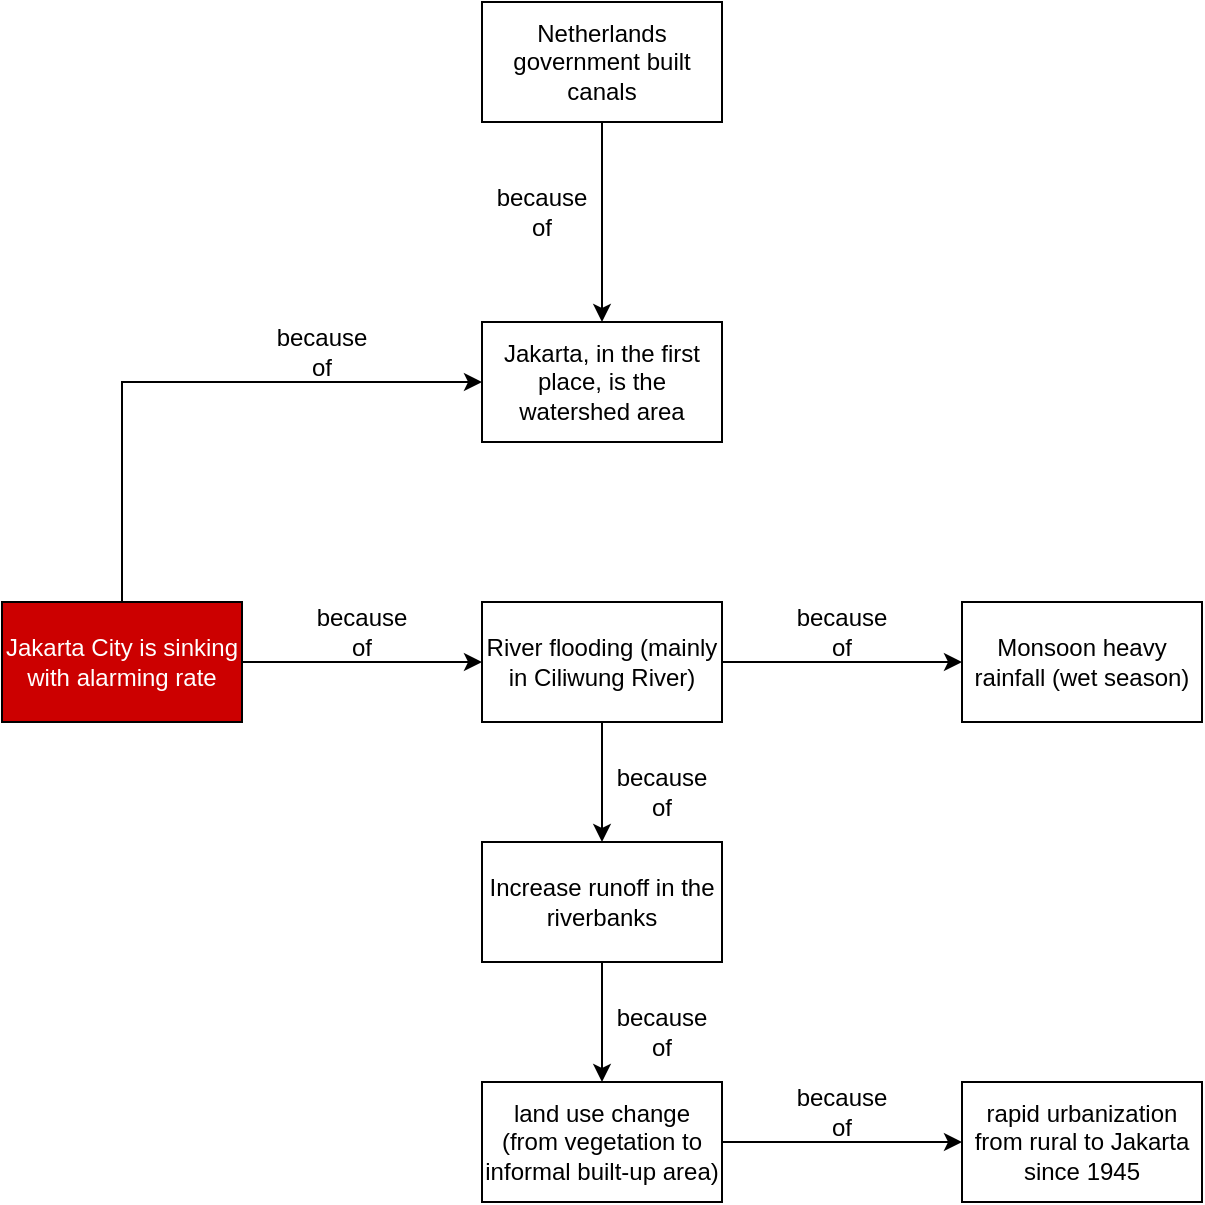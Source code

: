 <mxfile version="28.0.3">
  <diagram name="Page-1" id="oLLjG_u1hGccs61cY0yD">
    <mxGraphModel dx="1281" dy="1696" grid="1" gridSize="10" guides="1" tooltips="1" connect="1" arrows="1" fold="1" page="1" pageScale="1" pageWidth="827" pageHeight="1169" math="0" shadow="0">
      <root>
        <mxCell id="0" />
        <mxCell id="1" parent="0" />
        <mxCell id="GS3xTuFywnWEybeN_c-w-3" style="edgeStyle=orthogonalEdgeStyle;rounded=0;orthogonalLoop=1;jettySize=auto;html=1;exitX=1;exitY=0.5;exitDx=0;exitDy=0;entryX=0;entryY=0.5;entryDx=0;entryDy=0;" parent="1" source="GS3xTuFywnWEybeN_c-w-1" target="GS3xTuFywnWEybeN_c-w-2" edge="1">
          <mxGeometry relative="1" as="geometry" />
        </mxCell>
        <mxCell id="GS3xTuFywnWEybeN_c-w-9" style="edgeStyle=orthogonalEdgeStyle;rounded=0;orthogonalLoop=1;jettySize=auto;html=1;exitX=0.5;exitY=0;exitDx=0;exitDy=0;entryX=0;entryY=0.5;entryDx=0;entryDy=0;" parent="1" source="GS3xTuFywnWEybeN_c-w-1" target="GS3xTuFywnWEybeN_c-w-7" edge="1">
          <mxGeometry relative="1" as="geometry" />
        </mxCell>
        <mxCell id="GS3xTuFywnWEybeN_c-w-1" value="&lt;font style=&quot;color: rgb(255, 255, 255);&quot;&gt;Jakarta City is sinking with alarming rate&lt;/font&gt;" style="rounded=0;whiteSpace=wrap;html=1;fillColor=#CC0000;" parent="1" vertex="1">
          <mxGeometry x="80" y="120" width="120" height="60" as="geometry" />
        </mxCell>
        <mxCell id="GS3xTuFywnWEybeN_c-w-6" style="edgeStyle=orthogonalEdgeStyle;rounded=0;orthogonalLoop=1;jettySize=auto;html=1;exitX=1;exitY=0.5;exitDx=0;exitDy=0;entryX=0;entryY=0.5;entryDx=0;entryDy=0;" parent="1" source="GS3xTuFywnWEybeN_c-w-2" target="GS3xTuFywnWEybeN_c-w-5" edge="1">
          <mxGeometry relative="1" as="geometry" />
        </mxCell>
        <mxCell id="GS3xTuFywnWEybeN_c-w-19" style="edgeStyle=orthogonalEdgeStyle;rounded=0;orthogonalLoop=1;jettySize=auto;html=1;exitX=0.5;exitY=1;exitDx=0;exitDy=0;entryX=0.5;entryY=0;entryDx=0;entryDy=0;" parent="1" source="GS3xTuFywnWEybeN_c-w-2" target="GS3xTuFywnWEybeN_c-w-16" edge="1">
          <mxGeometry relative="1" as="geometry" />
        </mxCell>
        <mxCell id="GS3xTuFywnWEybeN_c-w-2" value="River flooding (mainly in Ciliwung River)" style="rounded=0;whiteSpace=wrap;html=1;" parent="1" vertex="1">
          <mxGeometry x="320" y="120" width="120" height="60" as="geometry" />
        </mxCell>
        <mxCell id="GS3xTuFywnWEybeN_c-w-4" value="because of" style="text;html=1;align=center;verticalAlign=middle;whiteSpace=wrap;rounded=0;" parent="1" vertex="1">
          <mxGeometry x="230" y="120" width="60" height="30" as="geometry" />
        </mxCell>
        <mxCell id="GS3xTuFywnWEybeN_c-w-5" value="Monsoon heavy rainfall (wet season)" style="rounded=0;whiteSpace=wrap;html=1;" parent="1" vertex="1">
          <mxGeometry x="560" y="120" width="120" height="60" as="geometry" />
        </mxCell>
        <mxCell id="GS3xTuFywnWEybeN_c-w-7" value="Jakarta, in the first place, is the watershed area" style="rounded=0;whiteSpace=wrap;html=1;" parent="1" vertex="1">
          <mxGeometry x="320" y="-20" width="120" height="60" as="geometry" />
        </mxCell>
        <mxCell id="GS3xTuFywnWEybeN_c-w-10" value="because of" style="text;html=1;align=center;verticalAlign=middle;whiteSpace=wrap;rounded=0;" parent="1" vertex="1">
          <mxGeometry x="210" y="-20" width="60" height="30" as="geometry" />
        </mxCell>
        <mxCell id="GS3xTuFywnWEybeN_c-w-13" style="edgeStyle=orthogonalEdgeStyle;rounded=0;orthogonalLoop=1;jettySize=auto;html=1;exitX=0.5;exitY=1;exitDx=0;exitDy=0;" parent="1" source="GS3xTuFywnWEybeN_c-w-11" target="GS3xTuFywnWEybeN_c-w-7" edge="1">
          <mxGeometry relative="1" as="geometry" />
        </mxCell>
        <mxCell id="GS3xTuFywnWEybeN_c-w-11" value="Netherlands government built canals" style="rounded=0;whiteSpace=wrap;html=1;" parent="1" vertex="1">
          <mxGeometry x="320" y="-180" width="120" height="60" as="geometry" />
        </mxCell>
        <mxCell id="GS3xTuFywnWEybeN_c-w-14" value="because of" style="text;html=1;align=center;verticalAlign=middle;whiteSpace=wrap;rounded=0;" parent="1" vertex="1">
          <mxGeometry x="320" y="-90" width="60" height="30" as="geometry" />
        </mxCell>
        <mxCell id="GS3xTuFywnWEybeN_c-w-15" value="because of" style="text;html=1;align=center;verticalAlign=middle;whiteSpace=wrap;rounded=0;" parent="1" vertex="1">
          <mxGeometry x="470" y="120" width="60" height="30" as="geometry" />
        </mxCell>
        <mxCell id="GS3xTuFywnWEybeN_c-w-20" style="edgeStyle=orthogonalEdgeStyle;rounded=0;orthogonalLoop=1;jettySize=auto;html=1;exitX=0.5;exitY=1;exitDx=0;exitDy=0;" parent="1" source="GS3xTuFywnWEybeN_c-w-16" target="GS3xTuFywnWEybeN_c-w-17" edge="1">
          <mxGeometry relative="1" as="geometry" />
        </mxCell>
        <mxCell id="GS3xTuFywnWEybeN_c-w-16" value="Increase runoff in the riverbanks" style="rounded=0;whiteSpace=wrap;html=1;" parent="1" vertex="1">
          <mxGeometry x="320" y="240" width="120" height="60" as="geometry" />
        </mxCell>
        <mxCell id="GS3xTuFywnWEybeN_c-w-21" style="edgeStyle=orthogonalEdgeStyle;rounded=0;orthogonalLoop=1;jettySize=auto;html=1;exitX=1;exitY=0.5;exitDx=0;exitDy=0;entryX=0;entryY=0.5;entryDx=0;entryDy=0;" parent="1" source="GS3xTuFywnWEybeN_c-w-17" target="GS3xTuFywnWEybeN_c-w-18" edge="1">
          <mxGeometry relative="1" as="geometry" />
        </mxCell>
        <mxCell id="GS3xTuFywnWEybeN_c-w-17" value="land use change (from vegetation to informal built-up area)" style="rounded=0;whiteSpace=wrap;html=1;" parent="1" vertex="1">
          <mxGeometry x="320" y="360" width="120" height="60" as="geometry" />
        </mxCell>
        <mxCell id="GS3xTuFywnWEybeN_c-w-18" value="rapid urbanization from rural to Jakarta since 1945" style="rounded=0;whiteSpace=wrap;html=1;" parent="1" vertex="1">
          <mxGeometry x="560" y="360" width="120" height="60" as="geometry" />
        </mxCell>
        <mxCell id="GS3xTuFywnWEybeN_c-w-22" value="because of" style="text;html=1;align=center;verticalAlign=middle;whiteSpace=wrap;rounded=0;" parent="1" vertex="1">
          <mxGeometry x="380" y="200" width="60" height="30" as="geometry" />
        </mxCell>
        <mxCell id="GS3xTuFywnWEybeN_c-w-23" value="because of" style="text;html=1;align=center;verticalAlign=middle;whiteSpace=wrap;rounded=0;" parent="1" vertex="1">
          <mxGeometry x="380" y="320" width="60" height="30" as="geometry" />
        </mxCell>
        <mxCell id="GS3xTuFywnWEybeN_c-w-24" value="because of" style="text;html=1;align=center;verticalAlign=middle;whiteSpace=wrap;rounded=0;" parent="1" vertex="1">
          <mxGeometry x="470" y="360" width="60" height="30" as="geometry" />
        </mxCell>
      </root>
    </mxGraphModel>
  </diagram>
</mxfile>
